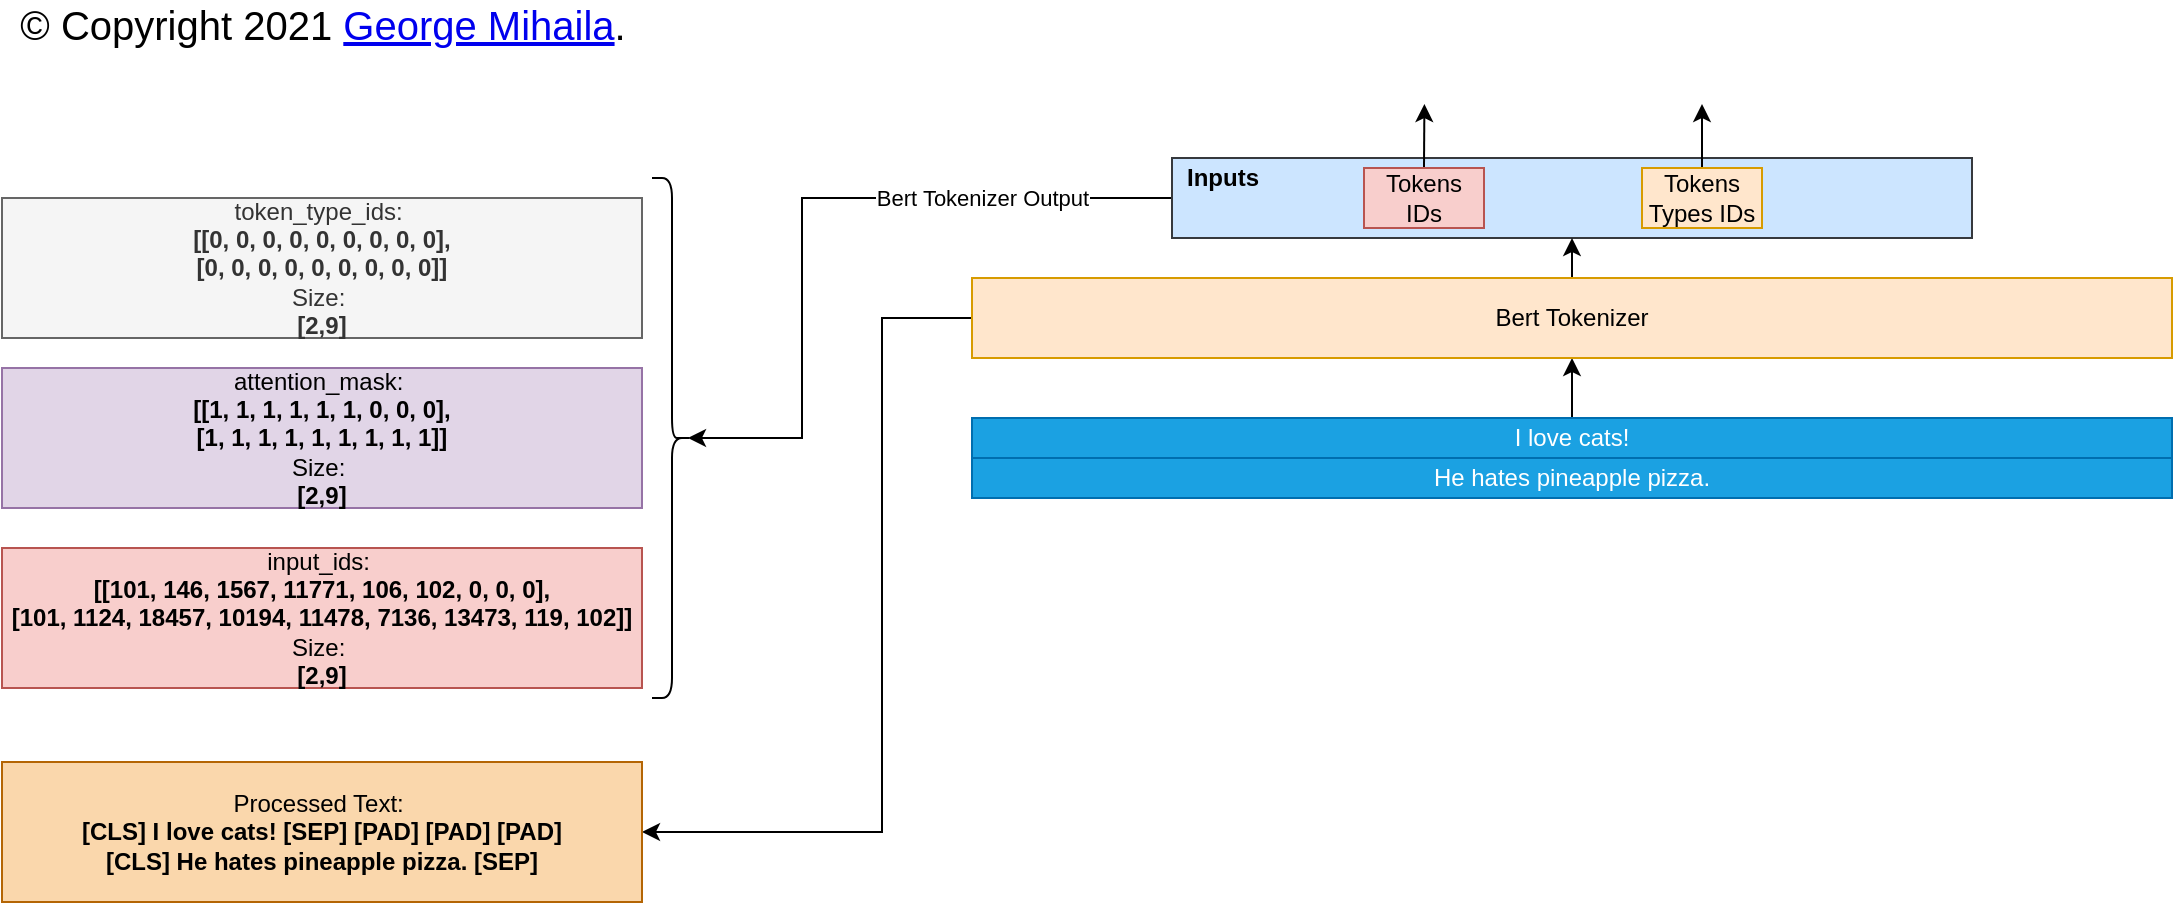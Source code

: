 <mxfile version="13.6.2" type="device"><diagram id="_HLWoPTl8mygX4-KRio4" name="Page-1"><mxGraphModel dx="1796" dy="-470" grid="1" gridSize="10" guides="1" tooltips="1" connect="1" arrows="1" fold="1" page="1" pageScale="1" pageWidth="850" pageHeight="1100" math="0" shadow="0"><root><mxCell id="0"/><mxCell id="1" parent="0"/><mxCell id="aA5mKK5azMRMXM0Omi67-234" style="edgeStyle=orthogonalEdgeStyle;rounded=0;orthogonalLoop=1;jettySize=auto;html=1;exitX=0;exitY=0.5;exitDx=0;exitDy=0;entryX=0.1;entryY=0.5;entryDx=0;entryDy=0;entryPerimeter=0;fontColor=#000000;" parent="1" source="aA5mKK5azMRMXM0Omi67-156" target="aA5mKK5azMRMXM0Omi67-233" edge="1"><mxGeometry relative="1" as="geometry"><Array as="points"><mxPoint y="1577"/><mxPoint y="1697"/></Array></mxGeometry></mxCell><mxCell id="aA5mKK5azMRMXM0Omi67-235" value="Bert Tokenizer Output" style="edgeLabel;html=1;align=center;verticalAlign=middle;resizable=0;points=[];fontColor=#000000;" parent="aA5mKK5azMRMXM0Omi67-234" vertex="1" connectable="0"><mxGeometry x="-0.423" relative="1" as="geometry"><mxPoint x="9.29" as="offset"/></mxGeometry></mxCell><mxCell id="aA5mKK5azMRMXM0Omi67-156" value="" style="rounded=0;whiteSpace=wrap;html=1;fillColor=#cce5ff;strokeColor=#36393d;" parent="1" vertex="1"><mxGeometry x="185" y="1557" width="400" height="40" as="geometry"/></mxCell><mxCell id="aA5mKK5azMRMXM0Omi67-70" style="edgeStyle=orthogonalEdgeStyle;rounded=0;orthogonalLoop=1;jettySize=auto;html=1;exitX=0.5;exitY=0;exitDx=0;exitDy=0;entryX=0.5;entryY=1;entryDx=0;entryDy=0;" parent="1" source="k_VN-abqXO1knsiIaAok-1" target="k_VN-abqXO1knsiIaAok-2" edge="1"><mxGeometry relative="1" as="geometry"/></mxCell><mxCell id="k_VN-abqXO1knsiIaAok-1" value="I love cats!" style="rounded=0;whiteSpace=wrap;html=1;fillColor=#1ba1e2;strokeColor=#006EAF;fontColor=#ffffff;" parent="1" vertex="1"><mxGeometry x="85" y="1687" width="600" height="20" as="geometry"/></mxCell><mxCell id="aA5mKK5azMRMXM0Omi67-157" style="edgeStyle=orthogonalEdgeStyle;rounded=0;orthogonalLoop=1;jettySize=auto;html=1;exitX=0.5;exitY=0;exitDx=0;exitDy=0;entryX=0.5;entryY=1;entryDx=0;entryDy=0;" parent="1" source="k_VN-abqXO1knsiIaAok-2" target="aA5mKK5azMRMXM0Omi67-156" edge="1"><mxGeometry relative="1" as="geometry"/></mxCell><mxCell id="aA5mKK5azMRMXM0Omi67-309" style="edgeStyle=orthogonalEdgeStyle;rounded=0;orthogonalLoop=1;jettySize=auto;html=1;exitX=0;exitY=0.5;exitDx=0;exitDy=0;entryX=1;entryY=0.5;entryDx=0;entryDy=0;fontColor=#000000;" parent="1" source="k_VN-abqXO1knsiIaAok-2" target="aA5mKK5azMRMXM0Omi67-308" edge="1"><mxGeometry relative="1" as="geometry"><Array as="points"><mxPoint x="40" y="1637"/><mxPoint x="40" y="1894"/></Array></mxGeometry></mxCell><UserObject label="Bert Tokenizer" id="k_VN-abqXO1knsiIaAok-2"><mxCell style="rounded=0;whiteSpace=wrap;html=1;fillColor=#ffe6cc;strokeColor=#d79b00;" parent="1" vertex="1"><mxGeometry x="85" y="1617" width="600" height="40" as="geometry"/></mxCell></UserObject><mxCell id="aA5mKK5azMRMXM0Omi67-14" value="He hates pineapple pizza." style="rounded=0;whiteSpace=wrap;html=1;fillColor=#1ba1e2;strokeColor=#006EAF;fontColor=#ffffff;" parent="1" vertex="1"><mxGeometry x="85" y="1707" width="600" height="20" as="geometry"/></mxCell><mxCell id="rWiDfFhDZH-8GlCPAvh2-2" style="edgeStyle=orthogonalEdgeStyle;rounded=0;orthogonalLoop=1;jettySize=auto;html=1;exitX=0.5;exitY=0;exitDx=0;exitDy=0;" edge="1" parent="1" source="k_VN-abqXO1knsiIaAok-6"><mxGeometry relative="1" as="geometry"><mxPoint x="450" y="1530" as="targetPoint"/></mxGeometry></mxCell><mxCell id="k_VN-abqXO1knsiIaAok-6" value="Tokens Types IDs" style="rounded=0;whiteSpace=wrap;html=1;fillColor=#ffe6cc;strokeColor=#d79b00;" parent="1" vertex="1"><mxGeometry x="420" y="1562" width="60" height="30" as="geometry"/></mxCell><mxCell id="aA5mKK5azMRMXM0Omi67-27" value="&lt;span&gt;token_type_ids:&amp;nbsp;&lt;/span&gt;&lt;br&gt;&lt;b&gt;[[0, 0, 0, 0, 0, 0, 0, 0, 0], &lt;br&gt;[0, 0, 0, 0, 0, 0, 0, 0, 0]]&lt;/b&gt;&lt;br&gt;&lt;div&gt;&lt;span&gt;Size:&amp;nbsp;&lt;/span&gt;&lt;/div&gt;&lt;div&gt;&lt;b&gt;[2,9]&lt;/b&gt;&lt;/div&gt;" style="rounded=0;whiteSpace=wrap;html=1;fillColor=#f5f5f5;align=center;verticalAlign=middle;textDirection=ltr;strokeColor=#666666;fontColor=#333333;" parent="1" vertex="1"><mxGeometry x="-400" y="1577" width="320" height="70" as="geometry"/></mxCell><mxCell id="rWiDfFhDZH-8GlCPAvh2-1" style="edgeStyle=orthogonalEdgeStyle;rounded=0;orthogonalLoop=1;jettySize=auto;html=1;exitX=0.5;exitY=0;exitDx=0;exitDy=0;" edge="1" parent="1" source="aA5mKK5azMRMXM0Omi67-28"><mxGeometry relative="1" as="geometry"><mxPoint x="311.2" y="1530" as="targetPoint"/></mxGeometry></mxCell><mxCell id="aA5mKK5azMRMXM0Omi67-28" value="Tokens IDs" style="rounded=0;whiteSpace=wrap;html=1;fillColor=#f8cecc;strokeColor=#b85450;" parent="1" vertex="1"><mxGeometry x="281" y="1562" width="60" height="30" as="geometry"/></mxCell><mxCell id="aA5mKK5azMRMXM0Omi67-31" value="&lt;span&gt;attention_mask:&amp;nbsp;&lt;/span&gt;&lt;br&gt;&lt;b&gt;[[1, 1, 1, 1, 1, 1, 0, 0, 0], &lt;br&gt;[1, 1, 1, 1, 1, 1, 1, 1, 1]]&lt;/b&gt;&lt;br&gt;&lt;div&gt;&lt;span&gt;Size:&amp;nbsp;&lt;/span&gt;&lt;/div&gt;&lt;div&gt;&lt;b&gt;[2,9]&lt;/b&gt;&lt;/div&gt;" style="rounded=0;whiteSpace=wrap;html=1;fillColor=#e1d5e7;align=center;verticalAlign=middle;textDirection=ltr;strokeColor=#9673a6;" parent="1" vertex="1"><mxGeometry x="-400" y="1662" width="320" height="70" as="geometry"/></mxCell><mxCell id="aA5mKK5azMRMXM0Omi67-32" value="&lt;span&gt;input_ids:&amp;nbsp;&lt;/span&gt;&lt;br&gt;&lt;b&gt;[[101, 146, 1567, 11771, 106, 102, 0, 0, 0],&lt;br&gt;[101, 1124, 18457, 10194, 11478, 7136, 13473, 119, 102]]&lt;/b&gt;&lt;br&gt;&lt;div&gt;&lt;span&gt;Size:&amp;nbsp;&lt;/span&gt;&lt;/div&gt;&lt;div&gt;&lt;b&gt;[2,9]&lt;/b&gt;&lt;/div&gt;" style="rounded=0;whiteSpace=wrap;html=1;fillColor=#f8cecc;align=center;verticalAlign=middle;textDirection=ltr;strokeColor=#b85450;" parent="1" vertex="1"><mxGeometry x="-400" y="1752" width="320" height="70" as="geometry"/></mxCell><mxCell id="aA5mKK5azMRMXM0Omi67-40" value="&lt;b&gt;Inputs&lt;/b&gt;" style="text;html=1;align=center;verticalAlign=middle;resizable=0;points=[];autosize=1;" parent="1" vertex="1"><mxGeometry x="185" y="1557" width="50" height="20" as="geometry"/></mxCell><mxCell id="aA5mKK5azMRMXM0Omi67-155" style="edgeStyle=orthogonalEdgeStyle;rounded=0;orthogonalLoop=1;jettySize=auto;html=1;exitX=0.5;exitY=1;exitDx=0;exitDy=0;" parent="1" source="k_VN-abqXO1knsiIaAok-6" target="k_VN-abqXO1knsiIaAok-6" edge="1"><mxGeometry relative="1" as="geometry"/></mxCell><mxCell id="aA5mKK5azMRMXM0Omi67-233" value="" style="shape=curlyBracket;whiteSpace=wrap;html=1;rounded=1;fillColor=#F0C311;fontColor=#000000;rotation=-180;" parent="1" vertex="1"><mxGeometry x="-75" y="1567" width="20" height="260" as="geometry"/></mxCell><mxCell id="aA5mKK5azMRMXM0Omi67-308" value="&lt;span&gt;Processed Text:&amp;nbsp;&lt;/span&gt;&lt;br&gt;&lt;div&gt;&lt;b&gt;[CLS] I love cats! [SEP] [PAD] [PAD] [PAD]&lt;/b&gt;&lt;/div&gt;&lt;div&gt;&lt;b&gt;[CLS] He hates pineapple pizza. [SEP]&lt;/b&gt;&lt;/div&gt;" style="rounded=0;whiteSpace=wrap;html=1;fillColor=#fad7ac;align=center;verticalAlign=middle;textDirection=ltr;strokeColor=#b46504;" parent="1" vertex="1"><mxGeometry x="-400" y="1859" width="320" height="70" as="geometry"/></mxCell><mxCell id="ReVkQQabH1kGrBTH8sIi-1" value="&lt;font style=&quot;font-size: 20px&quot;&gt;© Copyright 2021 &lt;a href=&quot;https://gmihaila.github.io/&quot;&gt;George Mihaila&lt;/a&gt;.&lt;/font&gt;" style="text;html=1;align=center;verticalAlign=middle;resizable=0;points=[];autosize=1;fontColor=#000000;" parent="1" vertex="1"><mxGeometry x="-400" y="1480" width="320" height="20" as="geometry"/></mxCell></root></mxGraphModel></diagram></mxfile>